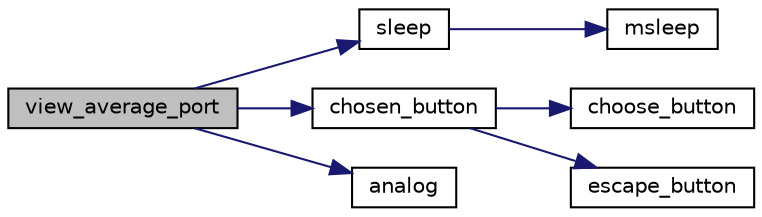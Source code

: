 digraph "view_average_port"
{
  edge [fontname="Helvetica",fontsize="10",labelfontname="Helvetica",labelfontsize="10"];
  node [fontname="Helvetica",fontsize="10",shape=record];
  rankdir="LR";
  Node1 [label="view_average_port",height=0.2,width=0.4,color="black", fillcolor="grey75", style="filled" fontcolor="black"];
  Node1 -> Node2 [color="midnightblue",fontsize="10",style="solid",fontname="Helvetica"];
  Node2 [label="sleep",height=0.2,width=0.4,color="black", fillcolor="white", style="filled",URL="$base_2lib__ic_8c.html#aa5113ec47ecf6d5c15614c9353cb9a08"];
  Node2 -> Node3 [color="midnightblue",fontsize="10",style="solid",fontname="Helvetica"];
  Node3 [label="msleep",height=0.2,width=0.4,color="black", fillcolor="white", style="filled",URL="$base_2lib__ic_8c.html#aa3650dfb953be0fa6fb4e6a625d3f777"];
  Node1 -> Node4 [color="midnightblue",fontsize="10",style="solid",fontname="Helvetica"];
  Node4 [label="chosen_button",height=0.2,width=0.4,color="black", fillcolor="white", style="filled",URL="$menu_8c.html#ade420648ad5e270eb49e76bc71fcb203"];
  Node4 -> Node5 [color="midnightblue",fontsize="10",style="solid",fontname="Helvetica"];
  Node5 [label="choose_button",height=0.2,width=0.4,color="black", fillcolor="white", style="filled",URL="$base_2lib__rwp_8c.html#a922b44bdf1062f6836a7e1774c74ce35"];
  Node4 -> Node6 [color="midnightblue",fontsize="10",style="solid",fontname="Helvetica"];
  Node6 [label="escape_button",height=0.2,width=0.4,color="black", fillcolor="white", style="filled",URL="$base_2lib__rwp_8c.html#a2c2600c101c9082504db325bb20996c8"];
  Node1 -> Node7 [color="midnightblue",fontsize="10",style="solid",fontname="Helvetica"];
  Node7 [label="analog",height=0.2,width=0.4,color="black", fillcolor="white", style="filled",URL="$base_2lib__ic_8c.html#afa28db0c35c02b77341a6bed7aac0cb4"];
}
